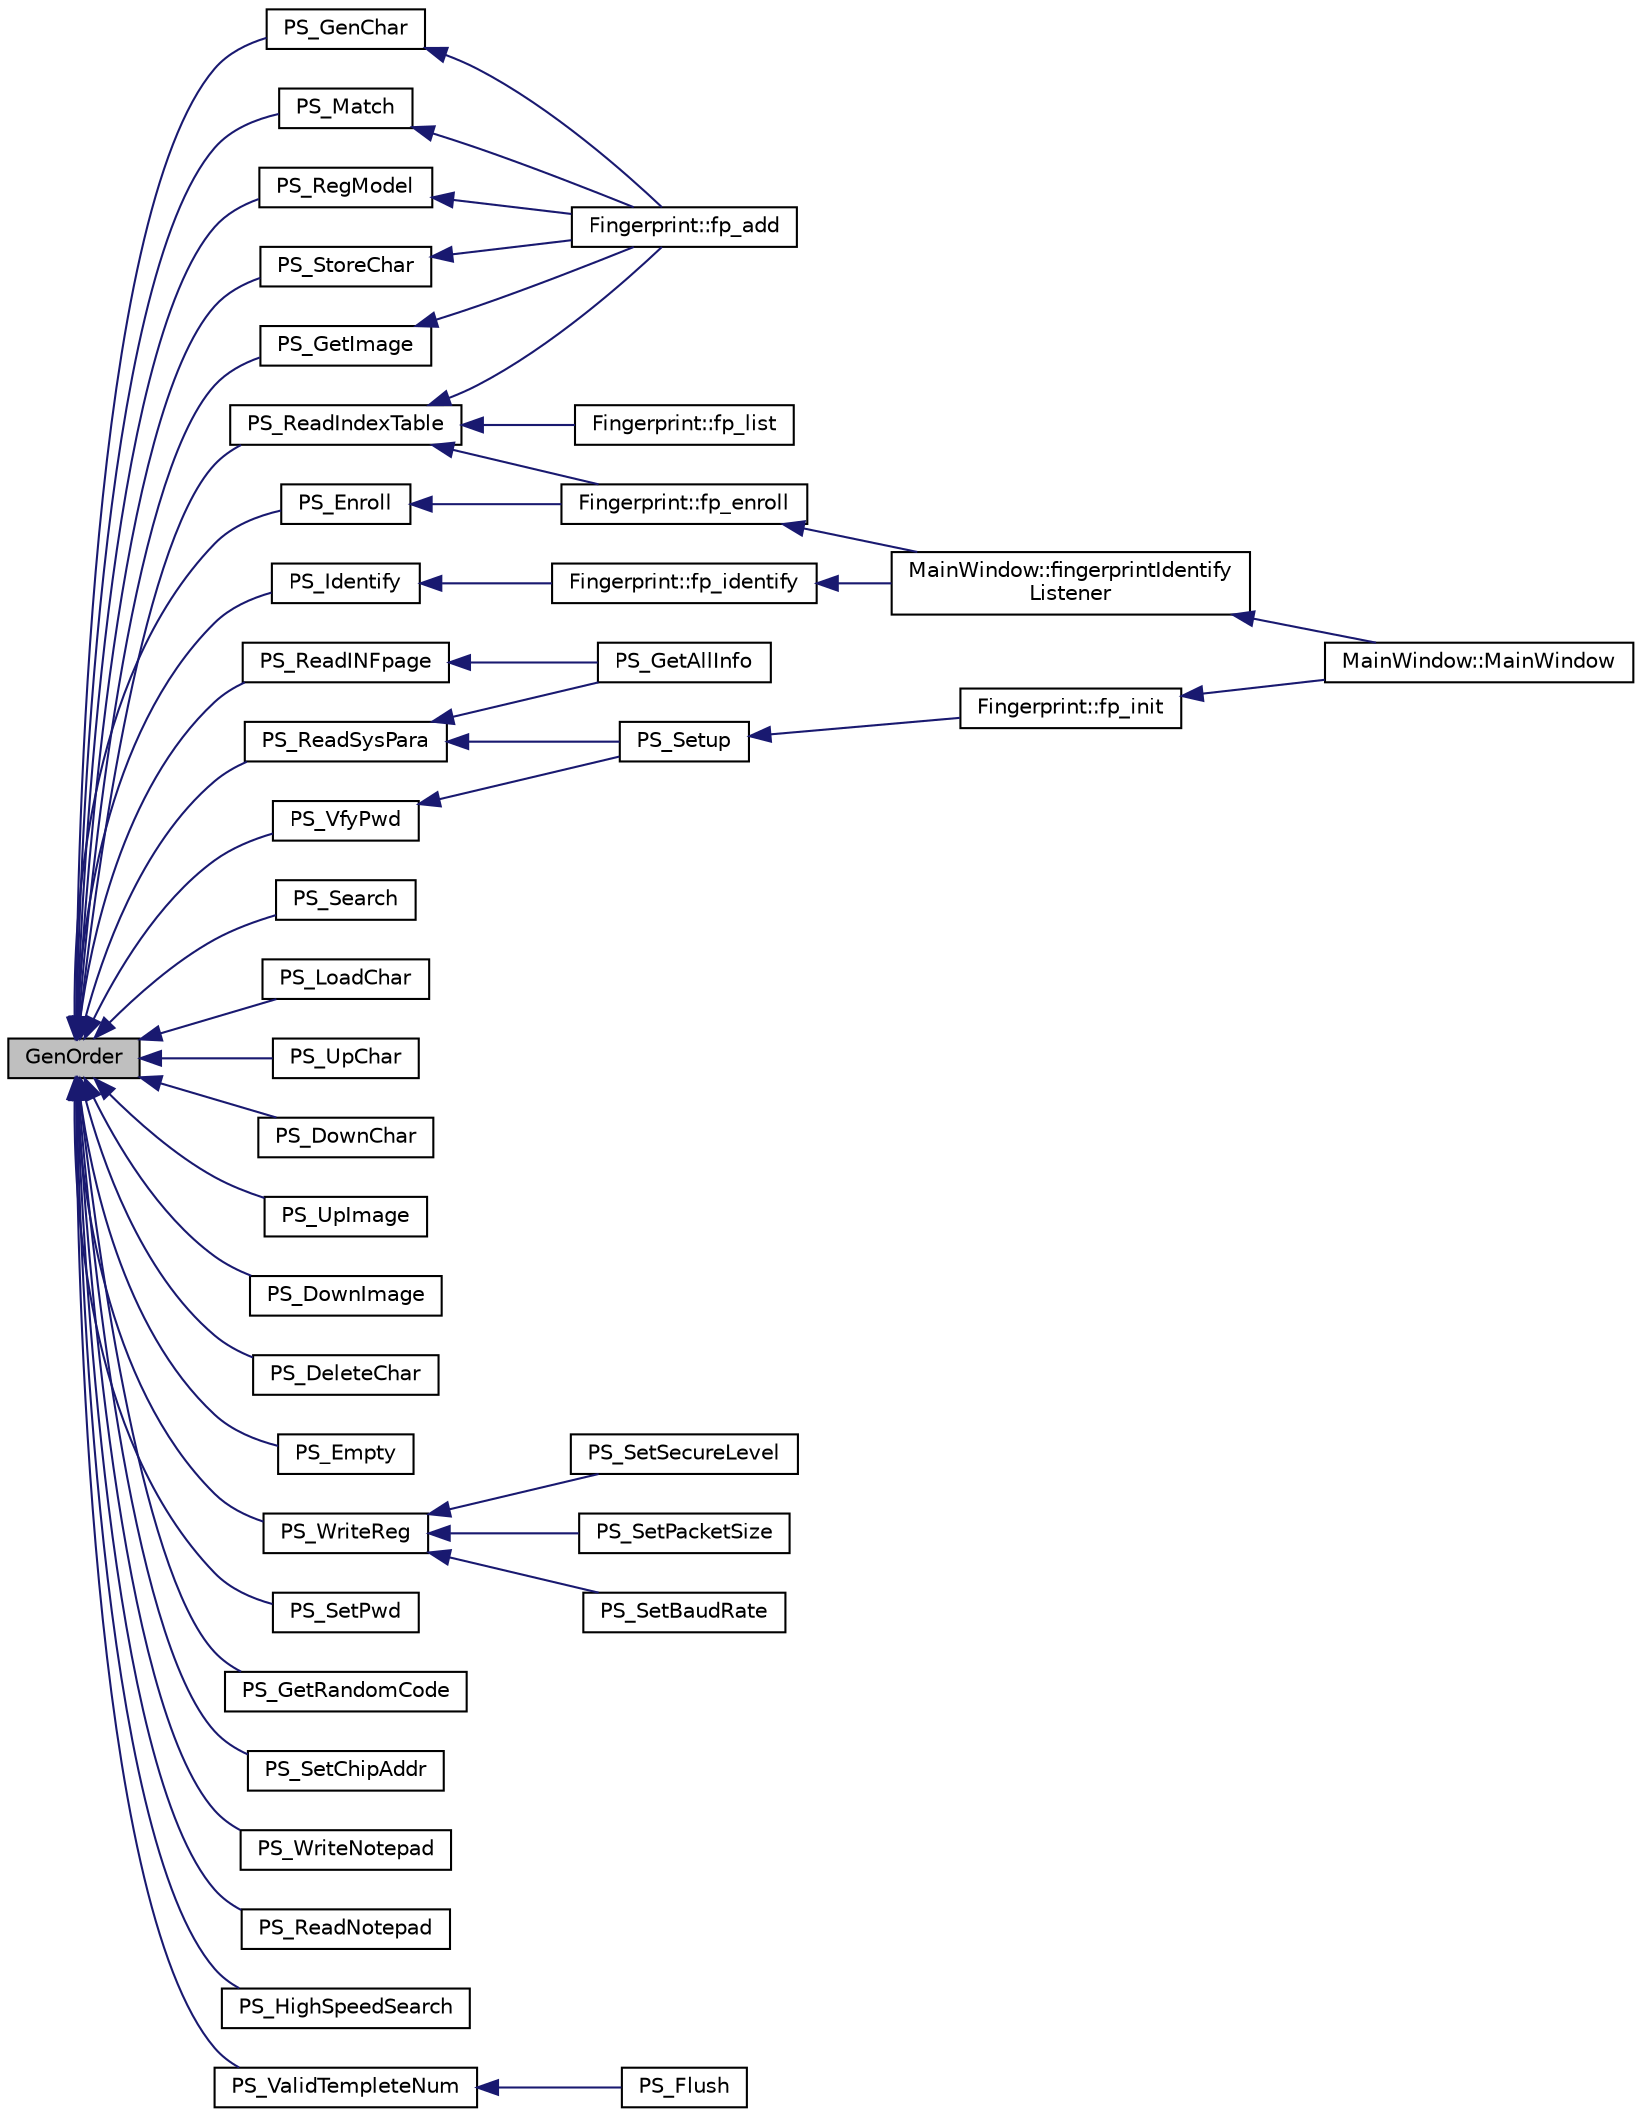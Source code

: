 digraph "GenOrder"
{
  edge [fontname="Helvetica",fontsize="10",labelfontname="Helvetica",labelfontsize="10"];
  node [fontname="Helvetica",fontsize="10",shape=record];
  rankdir="LR";
  Node1 [label="GenOrder",height=0.2,width=0.4,color="black", fillcolor="grey75", style="filled", fontcolor="black"];
  Node1 -> Node2 [dir="back",color="midnightblue",fontsize="10",style="solid"];
  Node2 [label="PS_GetImage",height=0.2,width=0.4,color="black", fillcolor="white", style="filled",URL="$as608_8h.html#ab93b7b3b367d82fc358845a0713e77db"];
  Node2 -> Node3 [dir="back",color="midnightblue",fontsize="10",style="solid"];
  Node3 [label="Fingerprint::fp_add",height=0.2,width=0.4,color="black", fillcolor="white", style="filled",URL="$class_fingerprint.html#a1cc52c07387ff07cc26427cb9d3f3d71",tooltip="Enroll user fingerprint data in to an empty memory, read user finger twice. "];
  Node1 -> Node4 [dir="back",color="midnightblue",fontsize="10",style="solid"];
  Node4 [label="PS_GenChar",height=0.2,width=0.4,color="black", fillcolor="white", style="filled",URL="$as608_8h.html#ac515c3ff7dce6a27509f9352cd0f1943"];
  Node4 -> Node3 [dir="back",color="midnightblue",fontsize="10",style="solid"];
  Node1 -> Node5 [dir="back",color="midnightblue",fontsize="10",style="solid"];
  Node5 [label="PS_Match",height=0.2,width=0.4,color="black", fillcolor="white", style="filled",URL="$as608_8h.html#aaa413f6e387308e85a872533e9c2428a"];
  Node5 -> Node3 [dir="back",color="midnightblue",fontsize="10",style="solid"];
  Node1 -> Node6 [dir="back",color="midnightblue",fontsize="10",style="solid"];
  Node6 [label="PS_Search",height=0.2,width=0.4,color="black", fillcolor="white", style="filled",URL="$as608_8h.html#afa46dca32feecddcfaf1de5b1b67d650"];
  Node1 -> Node7 [dir="back",color="midnightblue",fontsize="10",style="solid"];
  Node7 [label="PS_RegModel",height=0.2,width=0.4,color="black", fillcolor="white", style="filled",URL="$as608_8h.html#a42e7c83b9eae8089de6a4fa22b63af16"];
  Node7 -> Node3 [dir="back",color="midnightblue",fontsize="10",style="solid"];
  Node1 -> Node8 [dir="back",color="midnightblue",fontsize="10",style="solid"];
  Node8 [label="PS_StoreChar",height=0.2,width=0.4,color="black", fillcolor="white", style="filled",URL="$as608_8h.html#a23adbcbb36764d9b638bb9c7caea5b30"];
  Node8 -> Node3 [dir="back",color="midnightblue",fontsize="10",style="solid"];
  Node1 -> Node9 [dir="back",color="midnightblue",fontsize="10",style="solid"];
  Node9 [label="PS_LoadChar",height=0.2,width=0.4,color="black", fillcolor="white", style="filled",URL="$as608_8h.html#a12a0eb56a685718f339333019923d990"];
  Node1 -> Node10 [dir="back",color="midnightblue",fontsize="10",style="solid"];
  Node10 [label="PS_UpChar",height=0.2,width=0.4,color="black", fillcolor="white", style="filled",URL="$as608_8h.html#a5290e687341aa0c1711f71f078525830"];
  Node1 -> Node11 [dir="back",color="midnightblue",fontsize="10",style="solid"];
  Node11 [label="PS_DownChar",height=0.2,width=0.4,color="black", fillcolor="white", style="filled",URL="$as608_8h.html#aae1adff03625be979fceff80c16550ed"];
  Node1 -> Node12 [dir="back",color="midnightblue",fontsize="10",style="solid"];
  Node12 [label="PS_UpImage",height=0.2,width=0.4,color="black", fillcolor="white", style="filled",URL="$as608_8h.html#a530324613d04e0515428f8ff3b6579e6"];
  Node1 -> Node13 [dir="back",color="midnightblue",fontsize="10",style="solid"];
  Node13 [label="PS_DownImage",height=0.2,width=0.4,color="black", fillcolor="white", style="filled",URL="$as608_8h.html#aa6c23f88f68296970cec84242fe77d44"];
  Node1 -> Node14 [dir="back",color="midnightblue",fontsize="10",style="solid"];
  Node14 [label="PS_DeleteChar",height=0.2,width=0.4,color="black", fillcolor="white", style="filled",URL="$as608_8h.html#ad56baedb1c02cf2f4703ed8e0d1cef70"];
  Node1 -> Node15 [dir="back",color="midnightblue",fontsize="10",style="solid"];
  Node15 [label="PS_Empty",height=0.2,width=0.4,color="black", fillcolor="white", style="filled",URL="$as608_8h.html#a326d4b3793b5d7aacaac4c18694d62be"];
  Node1 -> Node16 [dir="back",color="midnightblue",fontsize="10",style="solid"];
  Node16 [label="PS_WriteReg",height=0.2,width=0.4,color="black", fillcolor="white", style="filled",URL="$as608_8h.html#a62423f4f40bab88d575cb7bf63db03e9"];
  Node16 -> Node17 [dir="back",color="midnightblue",fontsize="10",style="solid"];
  Node17 [label="PS_SetBaudRate",height=0.2,width=0.4,color="black", fillcolor="white", style="filled",URL="$as608_8h.html#ad28ac4064aa9104fc44bcb7182140bf2"];
  Node16 -> Node18 [dir="back",color="midnightblue",fontsize="10",style="solid"];
  Node18 [label="PS_SetSecureLevel",height=0.2,width=0.4,color="black", fillcolor="white", style="filled",URL="$as608_8h.html#af4c4c9a990ce91bc94fc8f18cdc29c16"];
  Node16 -> Node19 [dir="back",color="midnightblue",fontsize="10",style="solid"];
  Node19 [label="PS_SetPacketSize",height=0.2,width=0.4,color="black", fillcolor="white", style="filled",URL="$as608_8h.html#ade14404cbee79a0b3d22f5e21cd5da14"];
  Node1 -> Node20 [dir="back",color="midnightblue",fontsize="10",style="solid"];
  Node20 [label="PS_ReadSysPara",height=0.2,width=0.4,color="black", fillcolor="white", style="filled",URL="$as608_8h.html#aa19a000c64177c5ad0641db80b0c0031"];
  Node20 -> Node21 [dir="back",color="midnightblue",fontsize="10",style="solid"];
  Node21 [label="PS_Setup",height=0.2,width=0.4,color="black", fillcolor="white", style="filled",URL="$as608_8h.html#a522a62d36aeebd23459b2343a84a1972"];
  Node21 -> Node22 [dir="back",color="midnightblue",fontsize="10",style="solid"];
  Node22 [label="Fingerprint::fp_init",height=0.2,width=0.4,color="black", fillcolor="white", style="filled",URL="$class_fingerprint.html#ad199706762803a08154e147d82b0c867"];
  Node22 -> Node23 [dir="back",color="midnightblue",fontsize="10",style="solid"];
  Node23 [label="MainWindow::MainWindow",height=0.2,width=0.4,color="black", fillcolor="white", style="filled",URL="$class_main_window.html#a996c5a2b6f77944776856f08ec30858d",tooltip="MainWindow Constructor. "];
  Node20 -> Node24 [dir="back",color="midnightblue",fontsize="10",style="solid"];
  Node24 [label="PS_GetAllInfo",height=0.2,width=0.4,color="black", fillcolor="white", style="filled",URL="$as608_8h.html#a09284b1462d70fed411138c3080b0f34"];
  Node1 -> Node25 [dir="back",color="midnightblue",fontsize="10",style="solid"];
  Node25 [label="PS_Enroll",height=0.2,width=0.4,color="black", fillcolor="white", style="filled",URL="$as608_8h.html#a67aebf4a0d272ea7b5232d69e2626fc3"];
  Node25 -> Node26 [dir="back",color="midnightblue",fontsize="10",style="solid"];
  Node26 [label="Fingerprint::fp_enroll",height=0.2,width=0.4,color="black", fillcolor="white", style="filled",URL="$class_fingerprint.html#a15586c8d302933731eca34e4242edbb2",tooltip="Enroll user fingerprint data in to an empty memory, only read user finger one. "];
  Node26 -> Node27 [dir="back",color="midnightblue",fontsize="10",style="solid"];
  Node27 [label="MainWindow::fingerprintIdentify\lListener",height=0.2,width=0.4,color="black", fillcolor="white", style="filled",URL="$class_main_window.html#a9abddf234c9231f465917c318b3ba6b2",tooltip="Listener for fingerprint sensor. "];
  Node27 -> Node23 [dir="back",color="midnightblue",fontsize="10",style="solid"];
  Node1 -> Node28 [dir="back",color="midnightblue",fontsize="10",style="solid"];
  Node28 [label="PS_Identify",height=0.2,width=0.4,color="black", fillcolor="white", style="filled",URL="$as608_8h.html#a3ed25a66cf830d909aae5856b7a881c1"];
  Node28 -> Node29 [dir="back",color="midnightblue",fontsize="10",style="solid"];
  Node29 [label="Fingerprint::fp_identify",height=0.2,width=0.4,color="black", fillcolor="white", style="filled",URL="$class_fingerprint.html#a402792facf78e1ffa848dc95437478e8",tooltip="Check and compare user fingerprint. "];
  Node29 -> Node27 [dir="back",color="midnightblue",fontsize="10",style="solid"];
  Node1 -> Node30 [dir="back",color="midnightblue",fontsize="10",style="solid"];
  Node30 [label="PS_SetPwd",height=0.2,width=0.4,color="black", fillcolor="white", style="filled",URL="$as608_8h.html#a20d841fa1415ee0c231ed8cdf81d79ba"];
  Node1 -> Node31 [dir="back",color="midnightblue",fontsize="10",style="solid"];
  Node31 [label="PS_VfyPwd",height=0.2,width=0.4,color="black", fillcolor="white", style="filled",URL="$as608_8h.html#a414cabe0182e84936be7599f7b1234f7"];
  Node31 -> Node21 [dir="back",color="midnightblue",fontsize="10",style="solid"];
  Node1 -> Node32 [dir="back",color="midnightblue",fontsize="10",style="solid"];
  Node32 [label="PS_GetRandomCode",height=0.2,width=0.4,color="black", fillcolor="white", style="filled",URL="$as608_8h.html#a91f4e3c59f8f808f31d72d7cd91c67ee"];
  Node1 -> Node33 [dir="back",color="midnightblue",fontsize="10",style="solid"];
  Node33 [label="PS_SetChipAddr",height=0.2,width=0.4,color="black", fillcolor="white", style="filled",URL="$as608_8h.html#aee1f1b197443cfba931a50ddbe15272e"];
  Node1 -> Node34 [dir="back",color="midnightblue",fontsize="10",style="solid"];
  Node34 [label="PS_ReadINFpage",height=0.2,width=0.4,color="black", fillcolor="white", style="filled",URL="$as608_8h.html#aab33459ef440dbc5c6f29612a47d7315"];
  Node34 -> Node24 [dir="back",color="midnightblue",fontsize="10",style="solid"];
  Node1 -> Node35 [dir="back",color="midnightblue",fontsize="10",style="solid"];
  Node35 [label="PS_WriteNotepad",height=0.2,width=0.4,color="black", fillcolor="white", style="filled",URL="$as608_8h.html#ab1dd8a8523f905c63d26ef1f2ced8ddd"];
  Node1 -> Node36 [dir="back",color="midnightblue",fontsize="10",style="solid"];
  Node36 [label="PS_ReadNotepad",height=0.2,width=0.4,color="black", fillcolor="white", style="filled",URL="$as608_8h.html#ab05d2d2863b9d09dbb04734dee938f98"];
  Node1 -> Node37 [dir="back",color="midnightblue",fontsize="10",style="solid"];
  Node37 [label="PS_HighSpeedSearch",height=0.2,width=0.4,color="black", fillcolor="white", style="filled",URL="$as608_8h.html#ad45d831c5a5ab8f94a0992c5bb54a0dd"];
  Node1 -> Node38 [dir="back",color="midnightblue",fontsize="10",style="solid"];
  Node38 [label="PS_ValidTempleteNum",height=0.2,width=0.4,color="black", fillcolor="white", style="filled",URL="$as608_8h.html#ac6141ed8850680abfa4d5d066aedd1ec"];
  Node38 -> Node39 [dir="back",color="midnightblue",fontsize="10",style="solid"];
  Node39 [label="PS_Flush",height=0.2,width=0.4,color="black", fillcolor="white", style="filled",URL="$as608_8h.html#a2bfb02a967e1becc8c4526434a81fbd6"];
  Node1 -> Node40 [dir="back",color="midnightblue",fontsize="10",style="solid"];
  Node40 [label="PS_ReadIndexTable",height=0.2,width=0.4,color="black", fillcolor="white", style="filled",URL="$as608_8h.html#acb2580d314bfbc7441b71c3c4b32f065"];
  Node40 -> Node26 [dir="back",color="midnightblue",fontsize="10",style="solid"];
  Node40 -> Node3 [dir="back",color="midnightblue",fontsize="10",style="solid"];
  Node40 -> Node41 [dir="back",color="midnightblue",fontsize="10",style="solid"];
  Node41 [label="Fingerprint::fp_list",height=0.2,width=0.4,color="black", fillcolor="white", style="filled",URL="$class_fingerprint.html#a33ad88ae9e4c9d7277a465905e989dc6",tooltip="List all fingerprint ID in sensor memory, for debug use only. "];
}
